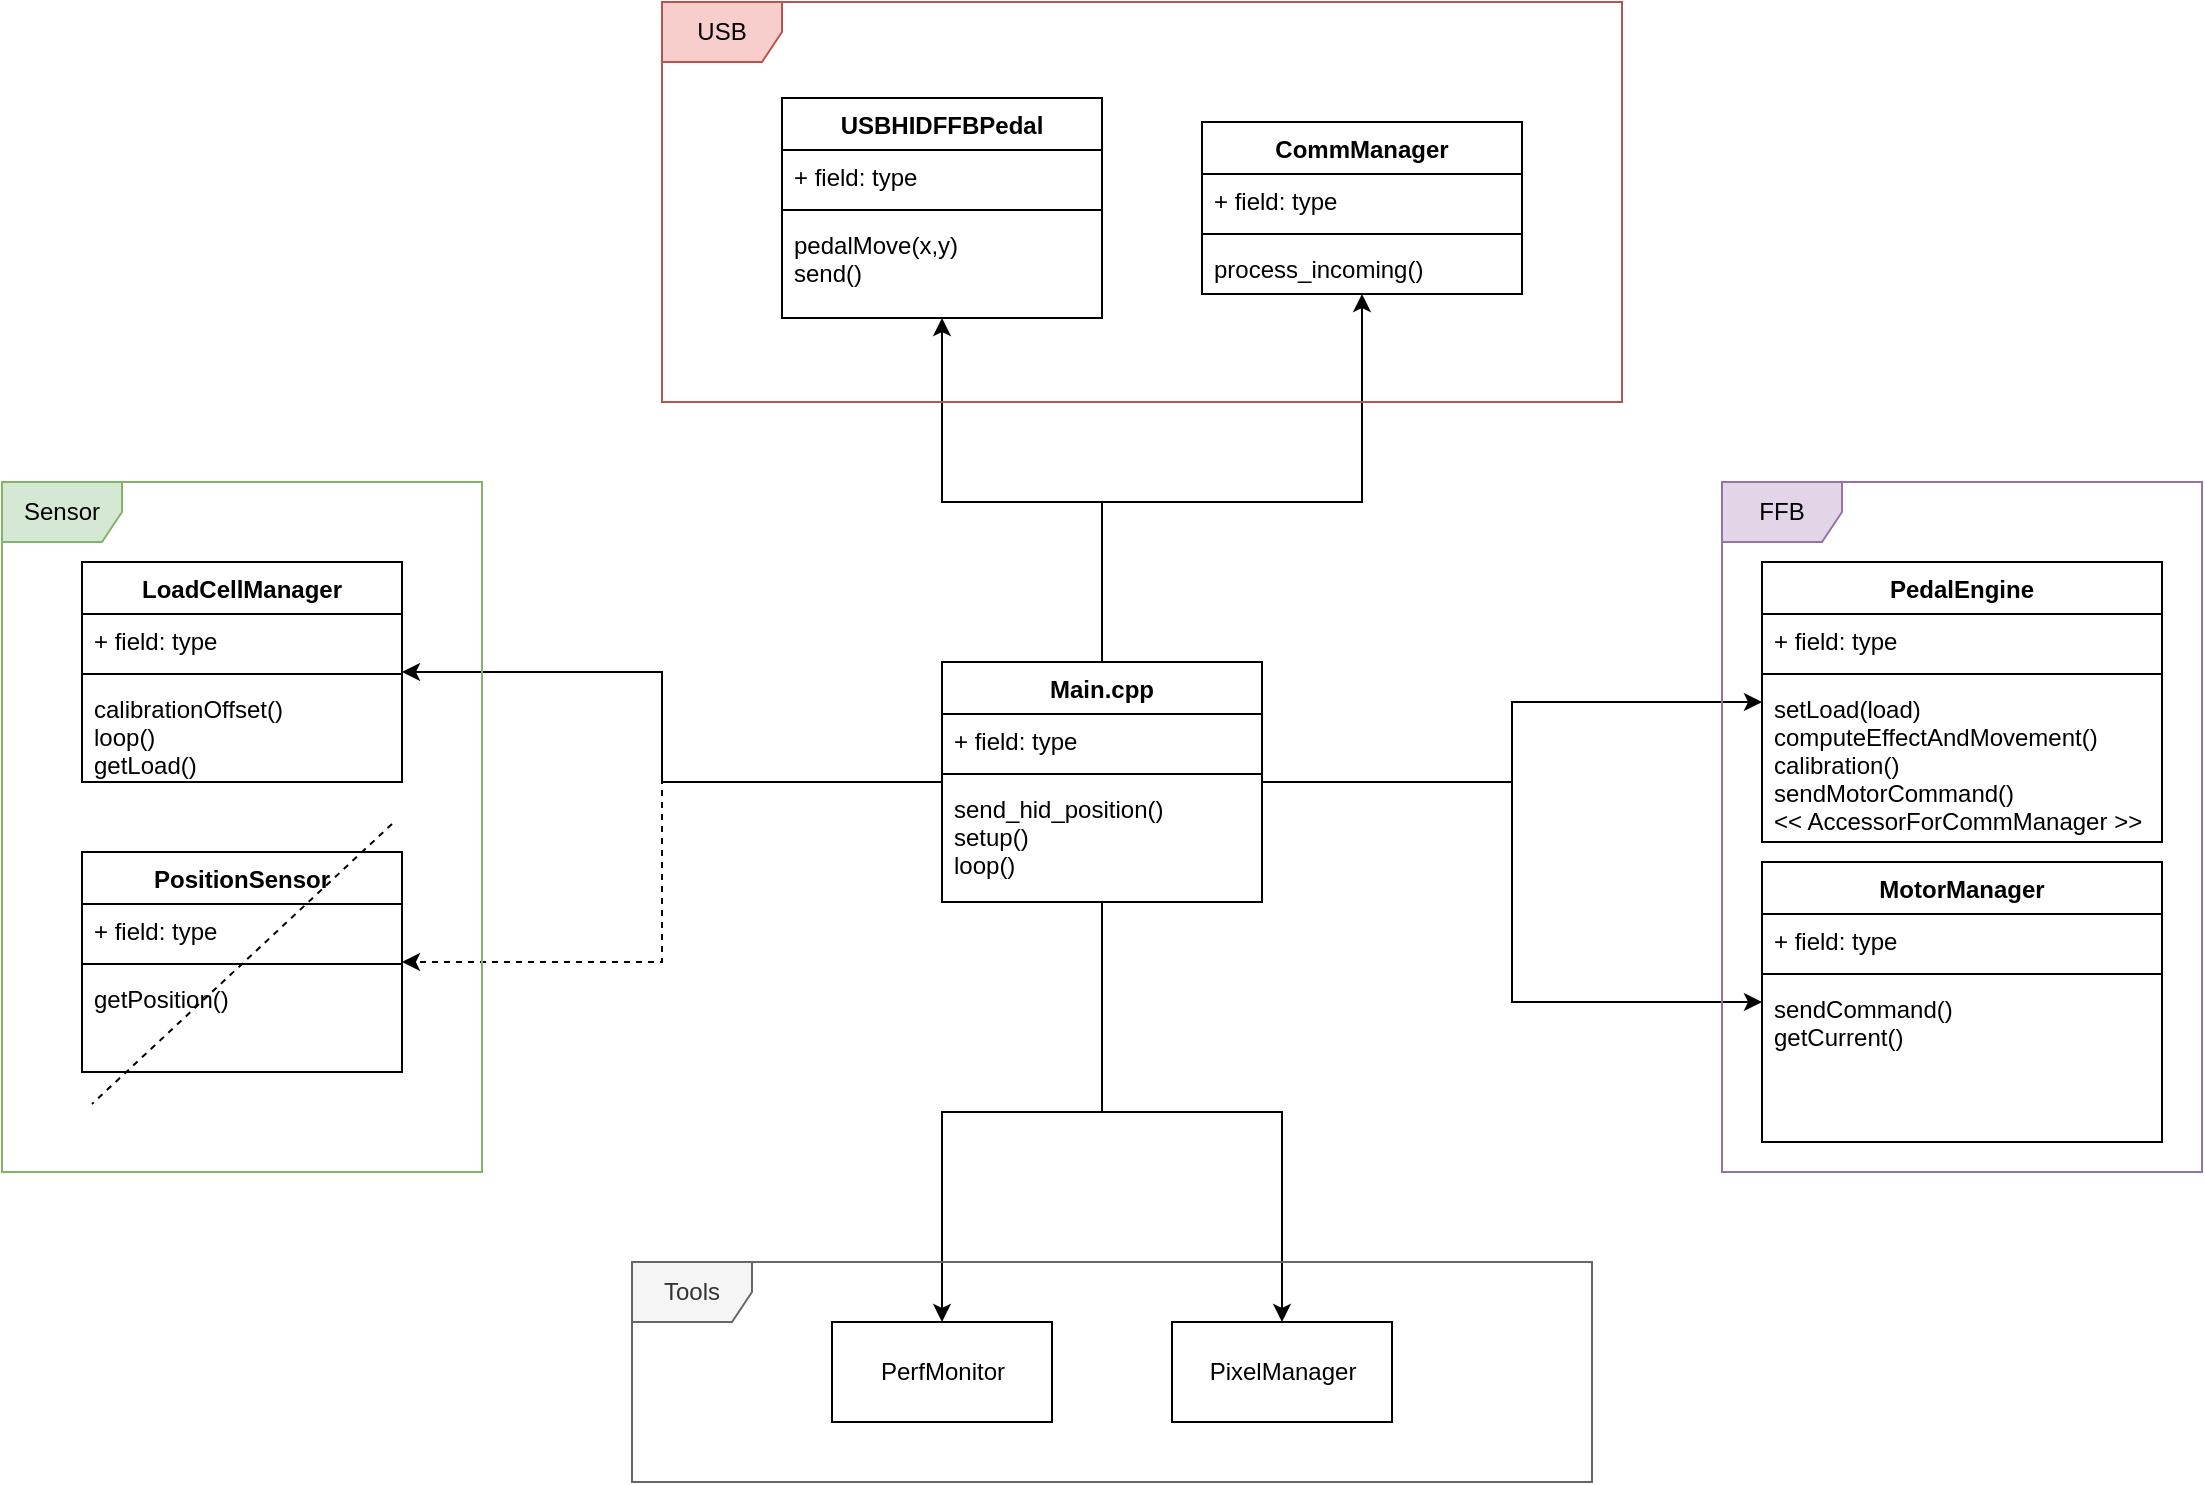 <mxfile version="18.1.3" type="device"><diagram name="Page-1" id="b5b7bab2-c9e2-2cf4-8b2a-24fd1a2a6d21"><mxGraphModel dx="1219" dy="766" grid="1" gridSize="10" guides="1" tooltips="1" connect="1" arrows="1" fold="1" page="1" pageScale="1" pageWidth="1169" pageHeight="827" background="none" math="0" shadow="0"><root><mxCell id="0"/><mxCell id="1" parent="0"/><mxCell id="axYVE3cyUBidupllDILm-18" style="edgeStyle=orthogonalEdgeStyle;rounded=0;orthogonalLoop=1;jettySize=auto;html=1;" edge="1" parent="1" source="axYVE3cyUBidupllDILm-3" target="axYVE3cyUBidupllDILm-11"><mxGeometry relative="1" as="geometry"><Array as="points"><mxPoint x="580" y="290"/><mxPoint x="500" y="290"/></Array></mxGeometry></mxCell><mxCell id="axYVE3cyUBidupllDILm-19" style="edgeStyle=orthogonalEdgeStyle;rounded=0;orthogonalLoop=1;jettySize=auto;html=1;" edge="1" parent="1" source="axYVE3cyUBidupllDILm-3" target="axYVE3cyUBidupllDILm-7"><mxGeometry relative="1" as="geometry"><Array as="points"><mxPoint x="580" y="290"/><mxPoint x="710" y="290"/></Array></mxGeometry></mxCell><mxCell id="axYVE3cyUBidupllDILm-30" style="edgeStyle=orthogonalEdgeStyle;rounded=0;orthogonalLoop=1;jettySize=auto;html=1;" edge="1" parent="1" source="axYVE3cyUBidupllDILm-3" target="axYVE3cyUBidupllDILm-22"><mxGeometry relative="1" as="geometry"><Array as="points"><mxPoint x="360" y="430"/><mxPoint x="360" y="375"/></Array></mxGeometry></mxCell><mxCell id="axYVE3cyUBidupllDILm-31" style="edgeStyle=orthogonalEdgeStyle;rounded=0;orthogonalLoop=1;jettySize=auto;html=1;dashed=1;" edge="1" parent="1" source="axYVE3cyUBidupllDILm-3" target="axYVE3cyUBidupllDILm-26"><mxGeometry relative="1" as="geometry"><Array as="points"><mxPoint x="360" y="430"/><mxPoint x="360" y="520"/></Array></mxGeometry></mxCell><mxCell id="axYVE3cyUBidupllDILm-43" style="edgeStyle=orthogonalEdgeStyle;rounded=0;orthogonalLoop=1;jettySize=auto;html=1;entryX=0.5;entryY=0;entryDx=0;entryDy=0;" edge="1" parent="1" source="axYVE3cyUBidupllDILm-3" target="axYVE3cyUBidupllDILm-33"><mxGeometry relative="1" as="geometry"/></mxCell><mxCell id="axYVE3cyUBidupllDILm-44" style="edgeStyle=orthogonalEdgeStyle;rounded=0;orthogonalLoop=1;jettySize=auto;html=1;" edge="1" parent="1" source="axYVE3cyUBidupllDILm-3" target="axYVE3cyUBidupllDILm-34"><mxGeometry relative="1" as="geometry"/></mxCell><mxCell id="axYVE3cyUBidupllDILm-45" style="edgeStyle=orthogonalEdgeStyle;rounded=0;orthogonalLoop=1;jettySize=auto;html=1;" edge="1" parent="1" source="axYVE3cyUBidupllDILm-3" target="axYVE3cyUBidupllDILm-39"><mxGeometry relative="1" as="geometry"/></mxCell><mxCell id="axYVE3cyUBidupllDILm-51" style="edgeStyle=orthogonalEdgeStyle;rounded=0;orthogonalLoop=1;jettySize=auto;html=1;" edge="1" parent="1" source="axYVE3cyUBidupllDILm-3" target="axYVE3cyUBidupllDILm-47"><mxGeometry relative="1" as="geometry"/></mxCell><mxCell id="axYVE3cyUBidupllDILm-3" value="Main.cpp" style="swimlane;fontStyle=1;align=center;verticalAlign=top;childLayout=stackLayout;horizontal=1;startSize=26;horizontalStack=0;resizeParent=1;resizeParentMax=0;resizeLast=0;collapsible=1;marginBottom=0;" vertex="1" parent="1"><mxGeometry x="500" y="370" width="160" height="120" as="geometry"/></mxCell><mxCell id="axYVE3cyUBidupllDILm-4" value="+ field: type" style="text;strokeColor=none;fillColor=none;align=left;verticalAlign=top;spacingLeft=4;spacingRight=4;overflow=hidden;rotatable=0;points=[[0,0.5],[1,0.5]];portConstraint=eastwest;" vertex="1" parent="axYVE3cyUBidupllDILm-3"><mxGeometry y="26" width="160" height="26" as="geometry"/></mxCell><mxCell id="axYVE3cyUBidupllDILm-5" value="" style="line;strokeWidth=1;fillColor=none;align=left;verticalAlign=middle;spacingTop=-1;spacingLeft=3;spacingRight=3;rotatable=0;labelPosition=right;points=[];portConstraint=eastwest;" vertex="1" parent="axYVE3cyUBidupllDILm-3"><mxGeometry y="52" width="160" height="8" as="geometry"/></mxCell><mxCell id="axYVE3cyUBidupllDILm-6" value="send_hid_position()&#10;setup()&#10;loop()" style="text;strokeColor=none;fillColor=none;align=left;verticalAlign=top;spacingLeft=4;spacingRight=4;overflow=hidden;rotatable=0;points=[[0,0.5],[1,0.5]];portConstraint=eastwest;" vertex="1" parent="axYVE3cyUBidupllDILm-3"><mxGeometry y="60" width="160" height="60" as="geometry"/></mxCell><mxCell id="axYVE3cyUBidupllDILm-7" value="CommManager" style="swimlane;fontStyle=1;align=center;verticalAlign=top;childLayout=stackLayout;horizontal=1;startSize=26;horizontalStack=0;resizeParent=1;resizeParentMax=0;resizeLast=0;collapsible=1;marginBottom=0;" vertex="1" parent="1"><mxGeometry x="630" y="100" width="160" height="86" as="geometry"/></mxCell><mxCell id="axYVE3cyUBidupllDILm-8" value="+ field: type" style="text;strokeColor=none;fillColor=none;align=left;verticalAlign=top;spacingLeft=4;spacingRight=4;overflow=hidden;rotatable=0;points=[[0,0.5],[1,0.5]];portConstraint=eastwest;" vertex="1" parent="axYVE3cyUBidupllDILm-7"><mxGeometry y="26" width="160" height="26" as="geometry"/></mxCell><mxCell id="axYVE3cyUBidupllDILm-9" value="" style="line;strokeWidth=1;fillColor=none;align=left;verticalAlign=middle;spacingTop=-1;spacingLeft=3;spacingRight=3;rotatable=0;labelPosition=right;points=[];portConstraint=eastwest;" vertex="1" parent="axYVE3cyUBidupllDILm-7"><mxGeometry y="52" width="160" height="8" as="geometry"/></mxCell><mxCell id="axYVE3cyUBidupllDILm-10" value="process_incoming()" style="text;strokeColor=none;fillColor=none;align=left;verticalAlign=top;spacingLeft=4;spacingRight=4;overflow=hidden;rotatable=0;points=[[0,0.5],[1,0.5]];portConstraint=eastwest;" vertex="1" parent="axYVE3cyUBidupllDILm-7"><mxGeometry y="60" width="160" height="26" as="geometry"/></mxCell><mxCell id="axYVE3cyUBidupllDILm-20" value="USB" style="shape=umlFrame;whiteSpace=wrap;html=1;fillColor=#f8cecc;strokeColor=#b85450;" vertex="1" parent="1"><mxGeometry x="360" y="40" width="480" height="200" as="geometry"/></mxCell><mxCell id="axYVE3cyUBidupllDILm-11" value="USBHIDFFBPedal" style="swimlane;fontStyle=1;align=center;verticalAlign=top;childLayout=stackLayout;horizontal=1;startSize=26;horizontalStack=0;resizeParent=1;resizeParentMax=0;resizeLast=0;collapsible=1;marginBottom=0;" vertex="1" parent="1"><mxGeometry x="420" y="88" width="160" height="110" as="geometry"/></mxCell><mxCell id="axYVE3cyUBidupllDILm-12" value="+ field: type" style="text;strokeColor=none;fillColor=none;align=left;verticalAlign=top;spacingLeft=4;spacingRight=4;overflow=hidden;rotatable=0;points=[[0,0.5],[1,0.5]];portConstraint=eastwest;" vertex="1" parent="axYVE3cyUBidupllDILm-11"><mxGeometry y="26" width="160" height="26" as="geometry"/></mxCell><mxCell id="axYVE3cyUBidupllDILm-13" value="" style="line;strokeWidth=1;fillColor=none;align=left;verticalAlign=middle;spacingTop=-1;spacingLeft=3;spacingRight=3;rotatable=0;labelPosition=right;points=[];portConstraint=eastwest;" vertex="1" parent="axYVE3cyUBidupllDILm-11"><mxGeometry y="52" width="160" height="8" as="geometry"/></mxCell><mxCell id="axYVE3cyUBidupllDILm-14" value="pedalMove(x,y)&#10;send()" style="text;strokeColor=none;fillColor=none;align=left;verticalAlign=top;spacingLeft=4;spacingRight=4;overflow=hidden;rotatable=0;points=[[0,0.5],[1,0.5]];portConstraint=eastwest;" vertex="1" parent="axYVE3cyUBidupllDILm-11"><mxGeometry y="60" width="160" height="50" as="geometry"/></mxCell><mxCell id="axYVE3cyUBidupllDILm-21" value="Sensor" style="shape=umlFrame;whiteSpace=wrap;html=1;fillColor=#d5e8d4;strokeColor=#82b366;gradientColor=none;shadow=0;" vertex="1" parent="1"><mxGeometry x="30" y="280" width="240" height="345" as="geometry"/></mxCell><mxCell id="axYVE3cyUBidupllDILm-22" value="LoadCellManager" style="swimlane;fontStyle=1;align=center;verticalAlign=top;childLayout=stackLayout;horizontal=1;startSize=26;horizontalStack=0;resizeParent=1;resizeParentMax=0;resizeLast=0;collapsible=1;marginBottom=0;" vertex="1" parent="1"><mxGeometry x="70" y="320" width="160" height="110" as="geometry"/></mxCell><mxCell id="axYVE3cyUBidupllDILm-23" value="+ field: type" style="text;strokeColor=none;fillColor=none;align=left;verticalAlign=top;spacingLeft=4;spacingRight=4;overflow=hidden;rotatable=0;points=[[0,0.5],[1,0.5]];portConstraint=eastwest;" vertex="1" parent="axYVE3cyUBidupllDILm-22"><mxGeometry y="26" width="160" height="26" as="geometry"/></mxCell><mxCell id="axYVE3cyUBidupllDILm-24" value="" style="line;strokeWidth=1;fillColor=none;align=left;verticalAlign=middle;spacingTop=-1;spacingLeft=3;spacingRight=3;rotatable=0;labelPosition=right;points=[];portConstraint=eastwest;" vertex="1" parent="axYVE3cyUBidupllDILm-22"><mxGeometry y="52" width="160" height="8" as="geometry"/></mxCell><mxCell id="axYVE3cyUBidupllDILm-25" value="calibrationOffset()&#10;loop()&#10;getLoad()" style="text;strokeColor=none;fillColor=none;align=left;verticalAlign=top;spacingLeft=4;spacingRight=4;overflow=hidden;rotatable=0;points=[[0,0.5],[1,0.5]];portConstraint=eastwest;" vertex="1" parent="axYVE3cyUBidupllDILm-22"><mxGeometry y="60" width="160" height="50" as="geometry"/></mxCell><mxCell id="axYVE3cyUBidupllDILm-26" value="PositionSensor" style="swimlane;fontStyle=1;align=center;verticalAlign=top;childLayout=stackLayout;horizontal=1;startSize=26;horizontalStack=0;resizeParent=1;resizeParentMax=0;resizeLast=0;collapsible=1;marginBottom=0;swimlaneLine=1;" vertex="1" parent="1"><mxGeometry x="70" y="465" width="160" height="110" as="geometry"/></mxCell><mxCell id="axYVE3cyUBidupllDILm-37" value="" style="endArrow=none;dashed=1;html=1;rounded=0;" edge="1" parent="axYVE3cyUBidupllDILm-26"><mxGeometry width="50" height="50" relative="1" as="geometry"><mxPoint x="155" y="-14" as="sourcePoint"/><mxPoint x="5" y="126" as="targetPoint"/></mxGeometry></mxCell><mxCell id="axYVE3cyUBidupllDILm-27" value="+ field: type" style="text;strokeColor=none;fillColor=none;align=left;verticalAlign=top;spacingLeft=4;spacingRight=4;overflow=hidden;rotatable=0;points=[[0,0.5],[1,0.5]];portConstraint=eastwest;" vertex="1" parent="axYVE3cyUBidupllDILm-26"><mxGeometry y="26" width="160" height="26" as="geometry"/></mxCell><mxCell id="axYVE3cyUBidupllDILm-28" value="" style="line;strokeWidth=1;fillColor=none;align=left;verticalAlign=middle;spacingTop=-1;spacingLeft=3;spacingRight=3;rotatable=0;labelPosition=right;points=[];portConstraint=eastwest;" vertex="1" parent="axYVE3cyUBidupllDILm-26"><mxGeometry y="52" width="160" height="8" as="geometry"/></mxCell><mxCell id="axYVE3cyUBidupllDILm-29" value="getPosition()" style="text;strokeColor=none;fillColor=none;align=left;verticalAlign=top;spacingLeft=4;spacingRight=4;overflow=hidden;rotatable=0;points=[[0,0.5],[1,0.5]];portConstraint=eastwest;" vertex="1" parent="axYVE3cyUBidupllDILm-26"><mxGeometry y="60" width="160" height="50" as="geometry"/></mxCell><mxCell id="axYVE3cyUBidupllDILm-32" value="Tools" style="shape=umlFrame;whiteSpace=wrap;html=1;fillColor=#f5f5f5;strokeColor=#666666;fontColor=#333333;" vertex="1" parent="1"><mxGeometry x="345" y="670" width="480" height="110" as="geometry"/></mxCell><mxCell id="axYVE3cyUBidupllDILm-33" value="PerfMonitor" style="html=1;glass=0;sketch=0;" vertex="1" parent="1"><mxGeometry x="445" y="700" width="110" height="50" as="geometry"/></mxCell><mxCell id="axYVE3cyUBidupllDILm-38" value="FFB" style="shape=umlFrame;whiteSpace=wrap;html=1;fillColor=#e1d5e7;strokeColor=#9673a6;shadow=0;" vertex="1" parent="1"><mxGeometry x="890" y="280" width="240" height="345" as="geometry"/></mxCell><mxCell id="axYVE3cyUBidupllDILm-34" value="PixelManager" style="html=1;glass=0;sketch=0;" vertex="1" parent="1"><mxGeometry x="615" y="700" width="110" height="50" as="geometry"/></mxCell><mxCell id="axYVE3cyUBidupllDILm-39" value="PedalEngine" style="swimlane;fontStyle=1;align=center;verticalAlign=top;childLayout=stackLayout;horizontal=1;startSize=26;horizontalStack=0;resizeParent=1;resizeParentMax=0;resizeLast=0;collapsible=1;marginBottom=0;" vertex="1" parent="1"><mxGeometry x="910" y="320" width="200" height="140" as="geometry"><mxRectangle x="940" y="320" width="120" height="26" as="alternateBounds"/></mxGeometry></mxCell><mxCell id="axYVE3cyUBidupllDILm-40" value="+ field: type" style="text;strokeColor=none;fillColor=none;align=left;verticalAlign=top;spacingLeft=4;spacingRight=4;overflow=hidden;rotatable=0;points=[[0,0.5],[1,0.5]];portConstraint=eastwest;" vertex="1" parent="axYVE3cyUBidupllDILm-39"><mxGeometry y="26" width="200" height="26" as="geometry"/></mxCell><mxCell id="axYVE3cyUBidupllDILm-41" value="" style="line;strokeWidth=1;fillColor=none;align=left;verticalAlign=middle;spacingTop=-1;spacingLeft=3;spacingRight=3;rotatable=0;labelPosition=right;points=[];portConstraint=eastwest;" vertex="1" parent="axYVE3cyUBidupllDILm-39"><mxGeometry y="52" width="200" height="8" as="geometry"/></mxCell><mxCell id="axYVE3cyUBidupllDILm-42" value="setLoad(load)&#10;computeEffectAndMovement()&#10;calibration()&#10;sendMotorCommand()&#10;&lt;&lt; AccessorForCommManager &gt;&gt;" style="text;strokeColor=none;fillColor=none;align=left;verticalAlign=top;spacingLeft=4;spacingRight=4;overflow=hidden;rotatable=0;points=[[0,0.5],[1,0.5]];portConstraint=eastwest;" vertex="1" parent="axYVE3cyUBidupllDILm-39"><mxGeometry y="60" width="200" height="80" as="geometry"/></mxCell><mxCell id="axYVE3cyUBidupllDILm-47" value="MotorManager" style="swimlane;fontStyle=1;align=center;verticalAlign=top;childLayout=stackLayout;horizontal=1;startSize=26;horizontalStack=0;resizeParent=1;resizeParentMax=0;resizeLast=0;collapsible=1;marginBottom=0;" vertex="1" parent="1"><mxGeometry x="910" y="470" width="200" height="140" as="geometry"><mxRectangle x="940" y="320" width="120" height="26" as="alternateBounds"/></mxGeometry></mxCell><mxCell id="axYVE3cyUBidupllDILm-48" value="+ field: type" style="text;strokeColor=none;fillColor=none;align=left;verticalAlign=top;spacingLeft=4;spacingRight=4;overflow=hidden;rotatable=0;points=[[0,0.5],[1,0.5]];portConstraint=eastwest;" vertex="1" parent="axYVE3cyUBidupllDILm-47"><mxGeometry y="26" width="200" height="26" as="geometry"/></mxCell><mxCell id="axYVE3cyUBidupllDILm-49" value="" style="line;strokeWidth=1;fillColor=none;align=left;verticalAlign=middle;spacingTop=-1;spacingLeft=3;spacingRight=3;rotatable=0;labelPosition=right;points=[];portConstraint=eastwest;" vertex="1" parent="axYVE3cyUBidupllDILm-47"><mxGeometry y="52" width="200" height="8" as="geometry"/></mxCell><mxCell id="axYVE3cyUBidupllDILm-50" value="sendCommand()&#10;getCurrent()" style="text;strokeColor=none;fillColor=none;align=left;verticalAlign=top;spacingLeft=4;spacingRight=4;overflow=hidden;rotatable=0;points=[[0,0.5],[1,0.5]];portConstraint=eastwest;" vertex="1" parent="axYVE3cyUBidupllDILm-47"><mxGeometry y="60" width="200" height="80" as="geometry"/></mxCell></root></mxGraphModel></diagram></mxfile>